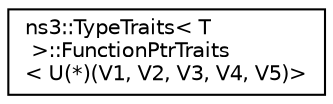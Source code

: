 digraph "Graphical Class Hierarchy"
{
 // LATEX_PDF_SIZE
  edge [fontname="Helvetica",fontsize="10",labelfontname="Helvetica",labelfontsize="10"];
  node [fontname="Helvetica",fontsize="10",shape=record];
  rankdir="LR";
  Node0 [label="ns3::TypeTraits\< T\l \>::FunctionPtrTraits\l\< U(*)(V1, V2, V3, V4, V5)\>",height=0.2,width=0.4,color="black", fillcolor="white", style="filled",URL="$structns3_1_1_type_traits_1_1_function_ptr_traits_3_01_u_07_5_08_07_v1_00_01_v2_00_01_v3_00_01_v4_00_01_v5_08_4.html",tooltip="Function pointer type."];
}
